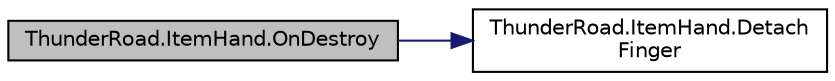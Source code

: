 digraph "ThunderRoad.ItemHand.OnDestroy"
{
 // LATEX_PDF_SIZE
  edge [fontname="Helvetica",fontsize="10",labelfontname="Helvetica",labelfontsize="10"];
  node [fontname="Helvetica",fontsize="10",shape=record];
  rankdir="LR";
  Node1 [label="ThunderRoad.ItemHand.OnDestroy",height=0.2,width=0.4,color="black", fillcolor="grey75", style="filled", fontcolor="black",tooltip="Called when [destroy]."];
  Node1 -> Node2 [color="midnightblue",fontsize="10",style="solid",fontname="Helvetica"];
  Node2 [label="ThunderRoad.ItemHand.Detach\lFinger",height=0.2,width=0.4,color="black", fillcolor="white", style="filled",URL="$class_thunder_road_1_1_item_hand.html#af2116aa017f49af889771a0ae93d2408",tooltip="Detaches the finger."];
}
